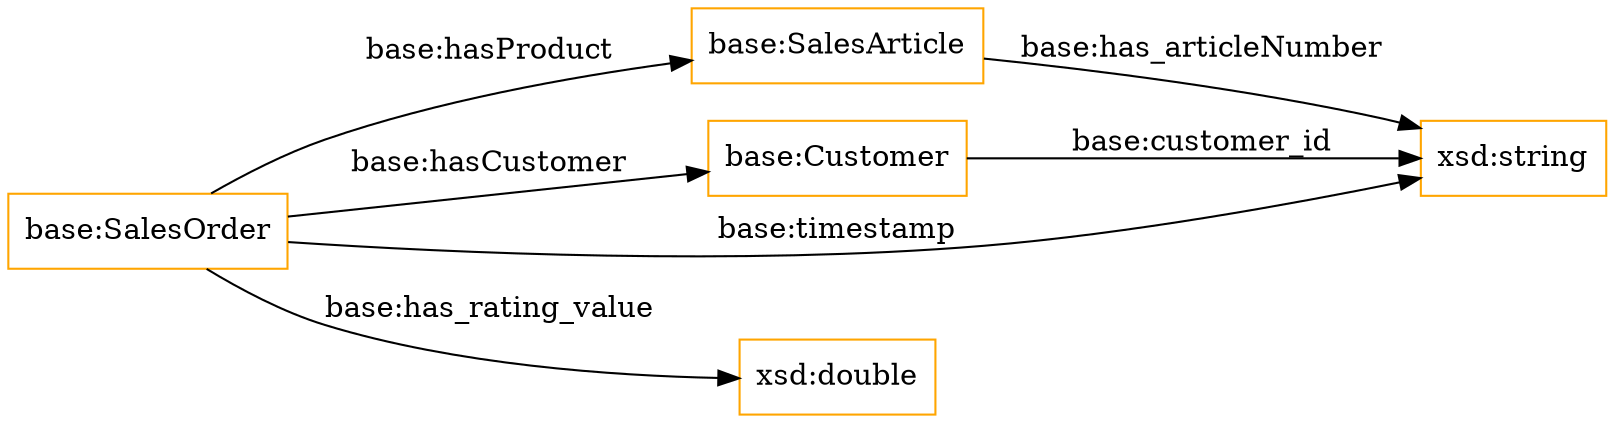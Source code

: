 digraph ar2dtool_diagram { 
rankdir=LR;
size="1501"
node [shape = rectangle, color="orange"]; "base:SalesOrder" "base:SalesArticle" "base:Customer" ; /*classes style*/
	"base:SalesOrder" -> "xsd:string" [ label = "base:timestamp" ];
	"base:SalesOrder" -> "xsd:double" [ label = "base:has_rating_value" ];
	"base:SalesOrder" -> "base:Customer" [ label = "base:hasCustomer" ];
	"base:SalesArticle" -> "xsd:string" [ label = "base:has_articleNumber" ];
	"base:SalesOrder" -> "base:SalesArticle" [ label = "base:hasProduct" ];
	"base:Customer" -> "xsd:string" [ label = "base:customer_id" ];

}
